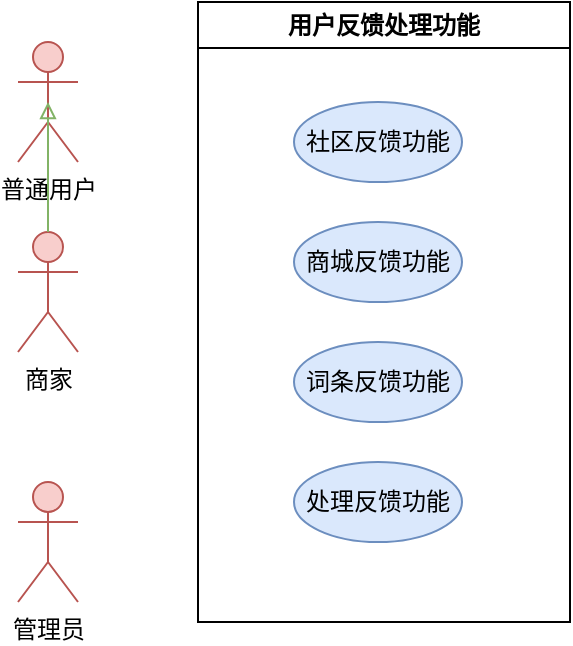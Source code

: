 <mxfile version="25.0.3">
  <diagram name="第 1 页" id="hHDrkB5Ag4t7-D47Mfen">
    <mxGraphModel dx="1050" dy="569" grid="1" gridSize="10" guides="1" tooltips="1" connect="1" arrows="1" fold="1" page="1" pageScale="1" pageWidth="827" pageHeight="1169" math="0" shadow="0">
      <root>
        <mxCell id="0" />
        <mxCell id="1" parent="0" />
        <mxCell id="LnOEmy7er7an-ZKMsNfg-1" value="用户反馈处理功能" style="swimlane;whiteSpace=wrap;html=1;" vertex="1" parent="1">
          <mxGeometry x="290" y="150" width="186" height="310" as="geometry" />
        </mxCell>
        <mxCell id="LnOEmy7er7an-ZKMsNfg-2" value="社区反馈功能" style="ellipse;whiteSpace=wrap;html=1;fillColor=#dae8fc;strokeColor=#6c8ebf;" vertex="1" parent="LnOEmy7er7an-ZKMsNfg-1">
          <mxGeometry x="48" y="50" width="84" height="40" as="geometry" />
        </mxCell>
        <mxCell id="LnOEmy7er7an-ZKMsNfg-29" value="词条反馈功能" style="ellipse;whiteSpace=wrap;html=1;fillColor=#dae8fc;strokeColor=#6c8ebf;" vertex="1" parent="LnOEmy7er7an-ZKMsNfg-1">
          <mxGeometry x="48" y="170" width="84" height="40" as="geometry" />
        </mxCell>
        <mxCell id="LnOEmy7er7an-ZKMsNfg-28" value="商城反馈功能" style="ellipse;whiteSpace=wrap;html=1;fillColor=#dae8fc;strokeColor=#6c8ebf;" vertex="1" parent="LnOEmy7er7an-ZKMsNfg-1">
          <mxGeometry x="48" y="110" width="84" height="40" as="geometry" />
        </mxCell>
        <mxCell id="LnOEmy7er7an-ZKMsNfg-30" value="处理反馈功能" style="ellipse;whiteSpace=wrap;html=1;fillColor=#dae8fc;strokeColor=#6c8ebf;" vertex="1" parent="LnOEmy7er7an-ZKMsNfg-1">
          <mxGeometry x="48" y="230" width="84" height="40" as="geometry" />
        </mxCell>
        <mxCell id="LnOEmy7er7an-ZKMsNfg-12" value="普通用户" style="shape=umlActor;verticalLabelPosition=bottom;verticalAlign=top;html=1;fillColor=#f8cecc;strokeColor=#b85450;" vertex="1" parent="1">
          <mxGeometry x="200" y="170" width="30" height="60" as="geometry" />
        </mxCell>
        <mxCell id="LnOEmy7er7an-ZKMsNfg-13" value="商家" style="shape=umlActor;verticalLabelPosition=bottom;verticalAlign=top;html=1;fillColor=#f8cecc;strokeColor=#b85450;" vertex="1" parent="1">
          <mxGeometry x="200" y="265" width="30" height="60" as="geometry" />
        </mxCell>
        <mxCell id="LnOEmy7er7an-ZKMsNfg-14" value="" style="endArrow=block;endFill=0;html=1;rounded=0;fillColor=#d5e8d4;strokeColor=#82b366;exitX=0.5;exitY=0;exitDx=0;exitDy=0;exitPerimeter=0;entryX=0.5;entryY=0.5;entryDx=0;entryDy=0;entryPerimeter=0;" edge="1" parent="1" source="LnOEmy7er7an-ZKMsNfg-13" target="LnOEmy7er7an-ZKMsNfg-12">
          <mxGeometry width="160" relative="1" as="geometry">
            <mxPoint x="255" y="375" as="sourcePoint" />
            <mxPoint x="240" y="295" as="targetPoint" />
          </mxGeometry>
        </mxCell>
        <mxCell id="LnOEmy7er7an-ZKMsNfg-31" value="管理员" style="shape=umlActor;verticalLabelPosition=bottom;verticalAlign=top;html=1;fillColor=#f8cecc;strokeColor=#b85450;" vertex="1" parent="1">
          <mxGeometry x="200" y="390" width="30" height="60" as="geometry" />
        </mxCell>
      </root>
    </mxGraphModel>
  </diagram>
</mxfile>
